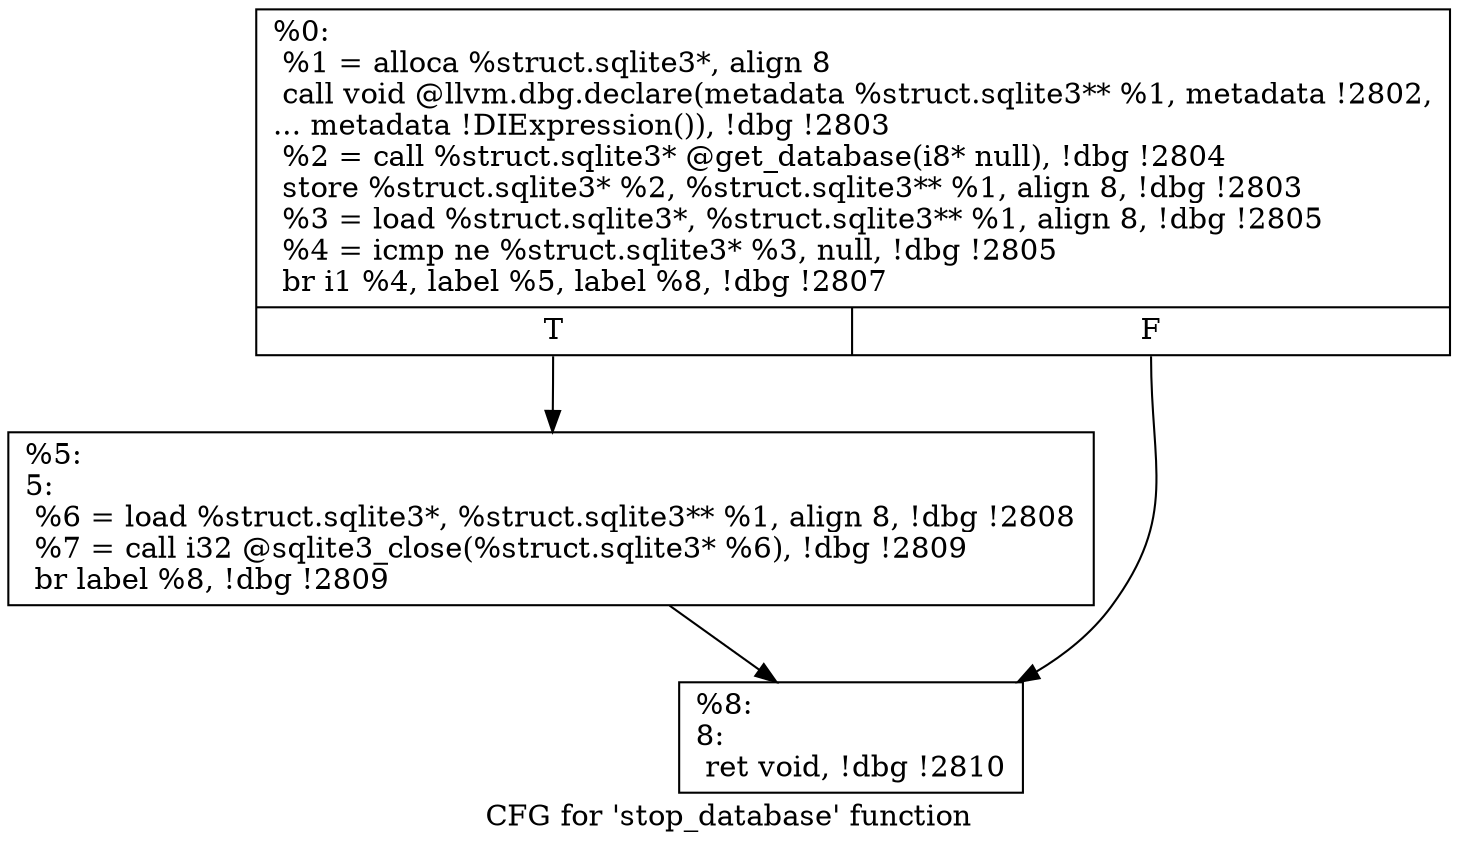 digraph "CFG for 'stop_database' function" {
	label="CFG for 'stop_database' function";

	Node0x556852544730 [shape=record,label="{%0:\l  %1 = alloca %struct.sqlite3*, align 8\l  call void @llvm.dbg.declare(metadata %struct.sqlite3** %1, metadata !2802,\l... metadata !DIExpression()), !dbg !2803\l  %2 = call %struct.sqlite3* @get_database(i8* null), !dbg !2804\l  store %struct.sqlite3* %2, %struct.sqlite3** %1, align 8, !dbg !2803\l  %3 = load %struct.sqlite3*, %struct.sqlite3** %1, align 8, !dbg !2805\l  %4 = icmp ne %struct.sqlite3* %3, null, !dbg !2805\l  br i1 %4, label %5, label %8, !dbg !2807\l|{<s0>T|<s1>F}}"];
	Node0x556852544730:s0 -> Node0x556852545510;
	Node0x556852544730:s1 -> Node0x556852545560;
	Node0x556852545510 [shape=record,label="{%5:\l5:                                                \l  %6 = load %struct.sqlite3*, %struct.sqlite3** %1, align 8, !dbg !2808\l  %7 = call i32 @sqlite3_close(%struct.sqlite3* %6), !dbg !2809\l  br label %8, !dbg !2809\l}"];
	Node0x556852545510 -> Node0x556852545560;
	Node0x556852545560 [shape=record,label="{%8:\l8:                                                \l  ret void, !dbg !2810\l}"];
}
